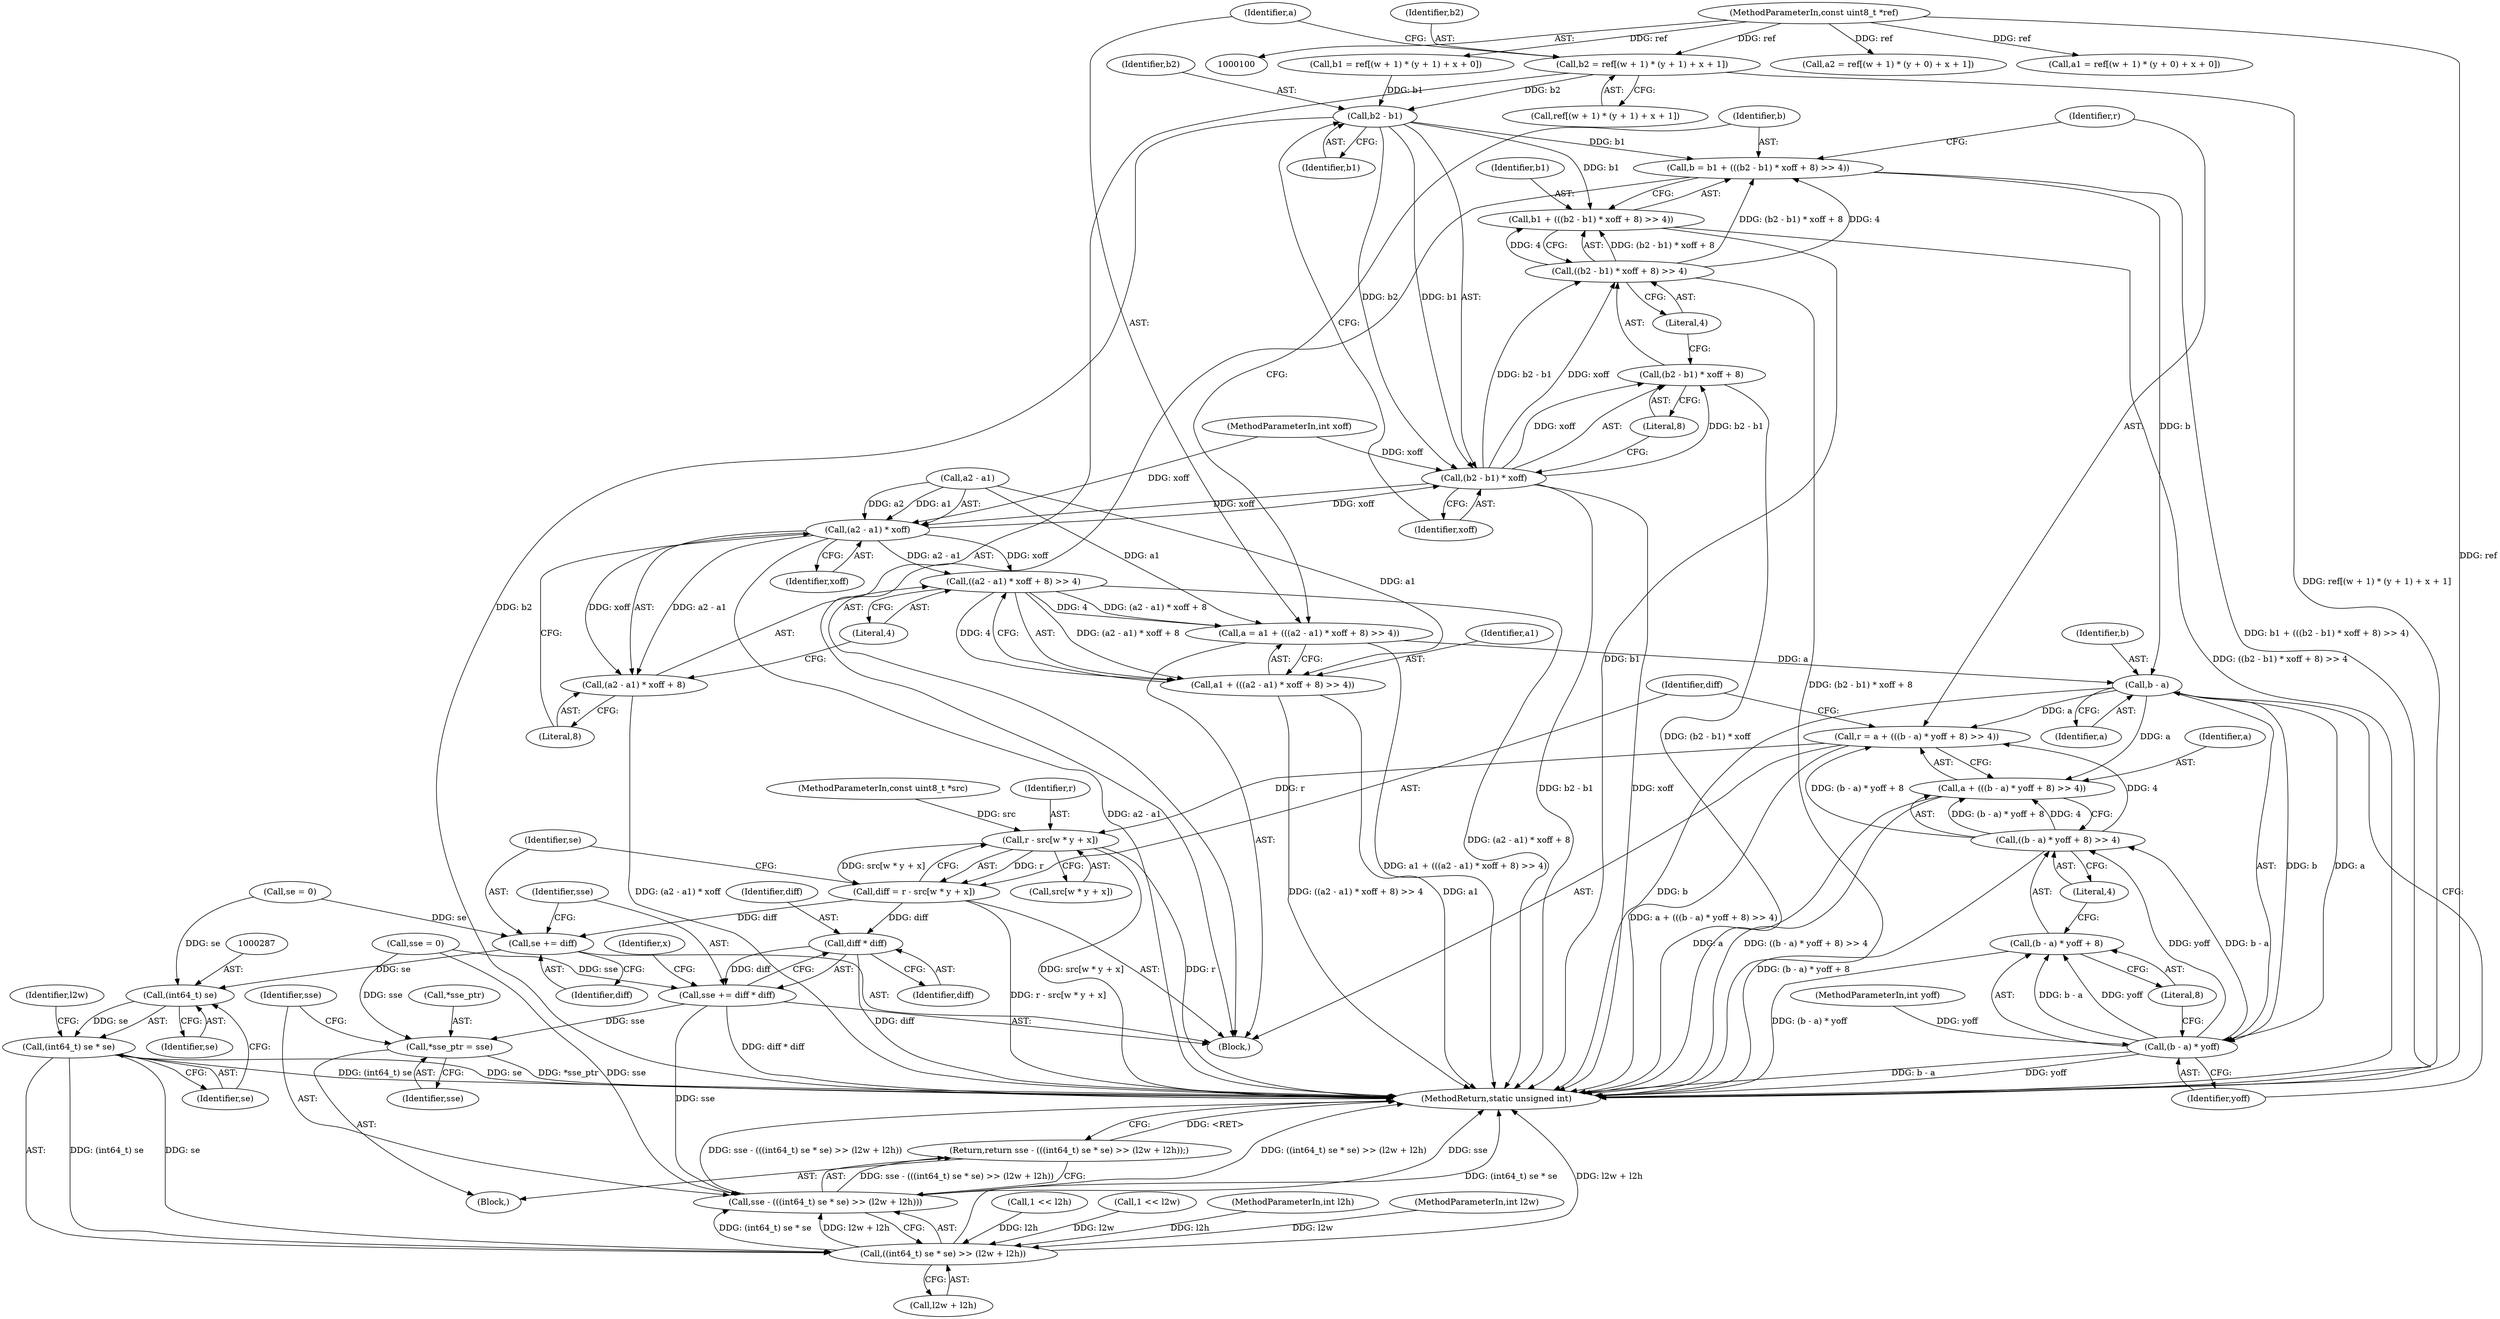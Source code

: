 digraph "1_Android_5a9753fca56f0eeb9f61e342b2fccffc364f9426_120@array" {
"1000200" [label="(Call,b2 = ref[(w + 1) * (y + 1) + x + 1])"];
"1000101" [label="(MethodParameterIn,const uint8_t *ref)"];
"1000237" [label="(Call,b2 - b1)"];
"1000230" [label="(Call,b = b1 + (((b2 - b1) * xoff + 8) >> 4))"];
"1000251" [label="(Call,b - a)"];
"1000244" [label="(Call,r = a + (((b - a) * yoff + 8) >> 4))"];
"1000260" [label="(Call,r - src[w * y + x])"];
"1000258" [label="(Call,diff = r - src[w * y + x])"];
"1000269" [label="(Call,se += diff)"];
"1000286" [label="(Call,(int64_t) se)"];
"1000285" [label="(Call,(int64_t) se * se)"];
"1000284" [label="(Call,((int64_t) se * se) >> (l2w + l2h))"];
"1000282" [label="(Call,sse - (((int64_t) se * se) >> (l2w + l2h)))"];
"1000281" [label="(Return,return sse - (((int64_t) se * se) >> (l2w + l2h));)"];
"1000274" [label="(Call,diff * diff)"];
"1000272" [label="(Call,sse += diff * diff)"];
"1000277" [label="(Call,*sse_ptr = sse)"];
"1000246" [label="(Call,a + (((b - a) * yoff + 8) >> 4))"];
"1000250" [label="(Call,(b - a) * yoff)"];
"1000248" [label="(Call,((b - a) * yoff + 8) >> 4)"];
"1000249" [label="(Call,(b - a) * yoff + 8)"];
"1000232" [label="(Call,b1 + (((b2 - b1) * xoff + 8) >> 4))"];
"1000236" [label="(Call,(b2 - b1) * xoff)"];
"1000222" [label="(Call,(a2 - a1) * xoff)"];
"1000220" [label="(Call,((a2 - a1) * xoff + 8) >> 4)"];
"1000216" [label="(Call,a = a1 + (((a2 - a1) * xoff + 8) >> 4))"];
"1000218" [label="(Call,a1 + (((a2 - a1) * xoff + 8) >> 4))"];
"1000221" [label="(Call,(a2 - a1) * xoff + 8)"];
"1000234" [label="(Call,((b2 - b1) * xoff + 8) >> 4)"];
"1000235" [label="(Call,(b2 - b1) * xoff + 8)"];
"1000242" [label="(Literal,4)"];
"1000220" [label="(Call,((a2 - a1) * xoff + 8) >> 4)"];
"1000258" [label="(Call,diff = r - src[w * y + x])"];
"1000232" [label="(Call,b1 + (((b2 - b1) * xoff + 8) >> 4))"];
"1000273" [label="(Identifier,sse)"];
"1000270" [label="(Identifier,se)"];
"1000277" [label="(Call,*sse_ptr = sse)"];
"1000219" [label="(Identifier,a1)"];
"1000271" [label="(Identifier,diff)"];
"1000290" [label="(Call,l2w + l2h)"];
"1000217" [label="(Identifier,a)"];
"1000240" [label="(Identifier,xoff)"];
"1000228" [label="(Literal,4)"];
"1000275" [label="(Identifier,diff)"];
"1000233" [label="(Identifier,b1)"];
"1000241" [label="(Literal,8)"];
"1000114" [label="(Call,sse = 0)"];
"1000234" [label="(Call,((b2 - b1) * xoff + 8) >> 4)"];
"1000236" [label="(Call,(b2 - b1) * xoff)"];
"1000227" [label="(Literal,8)"];
"1000126" [label="(Call,1 << l2h)"];
"1000247" [label="(Identifier,a)"];
"1000252" [label="(Identifier,b)"];
"1000291" [label="(Identifier,l2w)"];
"1000256" [label="(Literal,4)"];
"1000248" [label="(Call,((b - a) * yoff + 8) >> 4)"];
"1000251" [label="(Call,b - a)"];
"1000120" [label="(Call,1 << l2w)"];
"1000216" [label="(Call,a = a1 + (((a2 - a1) * xoff + 8) >> 4))"];
"1000200" [label="(Call,b2 = ref[(w + 1) * (y + 1) + x + 1])"];
"1000245" [label="(Identifier,r)"];
"1000168" [label="(Call,a2 = ref[(w + 1) * (y + 0) + x + 1])"];
"1000102" [label="(MethodParameterIn,const uint8_t *src)"];
"1000149" [label="(Identifier,x)"];
"1000244" [label="(Call,r = a + (((b - a) * yoff + 8) >> 4))"];
"1000272" [label="(Call,sse += diff * diff)"];
"1000226" [label="(Identifier,xoff)"];
"1000288" [label="(Identifier,se)"];
"1000260" [label="(Call,r - src[w * y + x])"];
"1000231" [label="(Identifier,b)"];
"1000285" [label="(Call,(int64_t) se * se)"];
"1000250" [label="(Call,(b - a) * yoff)"];
"1000281" [label="(Return,return sse - (((int64_t) se * se) >> (l2w + l2h));)"];
"1000249" [label="(Call,(b - a) * yoff + 8)"];
"1000222" [label="(Call,(a2 - a1) * xoff)"];
"1000104" [label="(MethodParameterIn,int l2h)"];
"1000110" [label="(Call,se = 0)"];
"1000101" [label="(MethodParameterIn,const uint8_t *ref)"];
"1000108" [label="(Block,)"];
"1000289" [label="(Identifier,se)"];
"1000230" [label="(Call,b = b1 + (((b2 - b1) * xoff + 8) >> 4))"];
"1000103" [label="(MethodParameterIn,int l2w)"];
"1000106" [label="(MethodParameterIn,int yoff)"];
"1000282" [label="(Call,sse - (((int64_t) se * se) >> (l2w + l2h)))"];
"1000269" [label="(Call,se += diff)"];
"1000253" [label="(Identifier,a)"];
"1000283" [label="(Identifier,sse)"];
"1000274" [label="(Call,diff * diff)"];
"1000280" [label="(Identifier,sse)"];
"1000152" [label="(Call,a1 = ref[(w + 1) * (y + 0) + x + 0])"];
"1000276" [label="(Identifier,diff)"];
"1000150" [label="(Block,)"];
"1000105" [label="(MethodParameterIn,int xoff)"];
"1000259" [label="(Identifier,diff)"];
"1000262" [label="(Call,src[w * y + x])"];
"1000254" [label="(Identifier,yoff)"];
"1000278" [label="(Call,*sse_ptr)"];
"1000221" [label="(Call,(a2 - a1) * xoff + 8)"];
"1000246" [label="(Call,a + (((b - a) * yoff + 8) >> 4))"];
"1000223" [label="(Call,a2 - a1)"];
"1000284" [label="(Call,((int64_t) se * se) >> (l2w + l2h))"];
"1000286" [label="(Call,(int64_t) se)"];
"1000184" [label="(Call,b1 = ref[(w + 1) * (y + 1) + x + 0])"];
"1000237" [label="(Call,b2 - b1)"];
"1000293" [label="(MethodReturn,static unsigned int)"];
"1000255" [label="(Literal,8)"];
"1000235" [label="(Call,(b2 - b1) * xoff + 8)"];
"1000202" [label="(Call,ref[(w + 1) * (y + 1) + x + 1])"];
"1000238" [label="(Identifier,b2)"];
"1000201" [label="(Identifier,b2)"];
"1000261" [label="(Identifier,r)"];
"1000218" [label="(Call,a1 + (((a2 - a1) * xoff + 8) >> 4))"];
"1000239" [label="(Identifier,b1)"];
"1000200" -> "1000150"  [label="AST: "];
"1000200" -> "1000202"  [label="CFG: "];
"1000201" -> "1000200"  [label="AST: "];
"1000202" -> "1000200"  [label="AST: "];
"1000217" -> "1000200"  [label="CFG: "];
"1000200" -> "1000293"  [label="DDG: ref[(w + 1) * (y + 1) + x + 1]"];
"1000101" -> "1000200"  [label="DDG: ref"];
"1000200" -> "1000237"  [label="DDG: b2"];
"1000101" -> "1000100"  [label="AST: "];
"1000101" -> "1000293"  [label="DDG: ref"];
"1000101" -> "1000152"  [label="DDG: ref"];
"1000101" -> "1000168"  [label="DDG: ref"];
"1000101" -> "1000184"  [label="DDG: ref"];
"1000237" -> "1000236"  [label="AST: "];
"1000237" -> "1000239"  [label="CFG: "];
"1000238" -> "1000237"  [label="AST: "];
"1000239" -> "1000237"  [label="AST: "];
"1000240" -> "1000237"  [label="CFG: "];
"1000237" -> "1000293"  [label="DDG: b2"];
"1000237" -> "1000230"  [label="DDG: b1"];
"1000237" -> "1000232"  [label="DDG: b1"];
"1000237" -> "1000236"  [label="DDG: b2"];
"1000237" -> "1000236"  [label="DDG: b1"];
"1000184" -> "1000237"  [label="DDG: b1"];
"1000230" -> "1000150"  [label="AST: "];
"1000230" -> "1000232"  [label="CFG: "];
"1000231" -> "1000230"  [label="AST: "];
"1000232" -> "1000230"  [label="AST: "];
"1000245" -> "1000230"  [label="CFG: "];
"1000230" -> "1000293"  [label="DDG: b1 + (((b2 - b1) * xoff + 8) >> 4)"];
"1000234" -> "1000230"  [label="DDG: (b2 - b1) * xoff + 8"];
"1000234" -> "1000230"  [label="DDG: 4"];
"1000230" -> "1000251"  [label="DDG: b"];
"1000251" -> "1000250"  [label="AST: "];
"1000251" -> "1000253"  [label="CFG: "];
"1000252" -> "1000251"  [label="AST: "];
"1000253" -> "1000251"  [label="AST: "];
"1000254" -> "1000251"  [label="CFG: "];
"1000251" -> "1000293"  [label="DDG: b"];
"1000251" -> "1000244"  [label="DDG: a"];
"1000251" -> "1000246"  [label="DDG: a"];
"1000251" -> "1000250"  [label="DDG: b"];
"1000251" -> "1000250"  [label="DDG: a"];
"1000216" -> "1000251"  [label="DDG: a"];
"1000244" -> "1000150"  [label="AST: "];
"1000244" -> "1000246"  [label="CFG: "];
"1000245" -> "1000244"  [label="AST: "];
"1000246" -> "1000244"  [label="AST: "];
"1000259" -> "1000244"  [label="CFG: "];
"1000244" -> "1000293"  [label="DDG: a + (((b - a) * yoff + 8) >> 4)"];
"1000248" -> "1000244"  [label="DDG: (b - a) * yoff + 8"];
"1000248" -> "1000244"  [label="DDG: 4"];
"1000244" -> "1000260"  [label="DDG: r"];
"1000260" -> "1000258"  [label="AST: "];
"1000260" -> "1000262"  [label="CFG: "];
"1000261" -> "1000260"  [label="AST: "];
"1000262" -> "1000260"  [label="AST: "];
"1000258" -> "1000260"  [label="CFG: "];
"1000260" -> "1000293"  [label="DDG: src[w * y + x]"];
"1000260" -> "1000293"  [label="DDG: r"];
"1000260" -> "1000258"  [label="DDG: r"];
"1000260" -> "1000258"  [label="DDG: src[w * y + x]"];
"1000102" -> "1000260"  [label="DDG: src"];
"1000258" -> "1000150"  [label="AST: "];
"1000259" -> "1000258"  [label="AST: "];
"1000270" -> "1000258"  [label="CFG: "];
"1000258" -> "1000293"  [label="DDG: r - src[w * y + x]"];
"1000258" -> "1000269"  [label="DDG: diff"];
"1000258" -> "1000274"  [label="DDG: diff"];
"1000269" -> "1000150"  [label="AST: "];
"1000269" -> "1000271"  [label="CFG: "];
"1000270" -> "1000269"  [label="AST: "];
"1000271" -> "1000269"  [label="AST: "];
"1000273" -> "1000269"  [label="CFG: "];
"1000110" -> "1000269"  [label="DDG: se"];
"1000269" -> "1000286"  [label="DDG: se"];
"1000286" -> "1000285"  [label="AST: "];
"1000286" -> "1000288"  [label="CFG: "];
"1000287" -> "1000286"  [label="AST: "];
"1000288" -> "1000286"  [label="AST: "];
"1000289" -> "1000286"  [label="CFG: "];
"1000286" -> "1000285"  [label="DDG: se"];
"1000110" -> "1000286"  [label="DDG: se"];
"1000285" -> "1000284"  [label="AST: "];
"1000285" -> "1000289"  [label="CFG: "];
"1000289" -> "1000285"  [label="AST: "];
"1000291" -> "1000285"  [label="CFG: "];
"1000285" -> "1000293"  [label="DDG: (int64_t) se"];
"1000285" -> "1000293"  [label="DDG: se"];
"1000285" -> "1000284"  [label="DDG: (int64_t) se"];
"1000285" -> "1000284"  [label="DDG: se"];
"1000284" -> "1000282"  [label="AST: "];
"1000284" -> "1000290"  [label="CFG: "];
"1000290" -> "1000284"  [label="AST: "];
"1000282" -> "1000284"  [label="CFG: "];
"1000284" -> "1000293"  [label="DDG: (int64_t) se * se"];
"1000284" -> "1000293"  [label="DDG: l2w + l2h"];
"1000284" -> "1000282"  [label="DDG: (int64_t) se * se"];
"1000284" -> "1000282"  [label="DDG: l2w + l2h"];
"1000120" -> "1000284"  [label="DDG: l2w"];
"1000103" -> "1000284"  [label="DDG: l2w"];
"1000126" -> "1000284"  [label="DDG: l2h"];
"1000104" -> "1000284"  [label="DDG: l2h"];
"1000282" -> "1000281"  [label="AST: "];
"1000283" -> "1000282"  [label="AST: "];
"1000281" -> "1000282"  [label="CFG: "];
"1000282" -> "1000293"  [label="DDG: sse - (((int64_t) se * se) >> (l2w + l2h))"];
"1000282" -> "1000293"  [label="DDG: ((int64_t) se * se) >> (l2w + l2h)"];
"1000282" -> "1000293"  [label="DDG: sse"];
"1000282" -> "1000281"  [label="DDG: sse - (((int64_t) se * se) >> (l2w + l2h))"];
"1000114" -> "1000282"  [label="DDG: sse"];
"1000272" -> "1000282"  [label="DDG: sse"];
"1000281" -> "1000108"  [label="AST: "];
"1000293" -> "1000281"  [label="CFG: "];
"1000281" -> "1000293"  [label="DDG: <RET>"];
"1000274" -> "1000272"  [label="AST: "];
"1000274" -> "1000276"  [label="CFG: "];
"1000275" -> "1000274"  [label="AST: "];
"1000276" -> "1000274"  [label="AST: "];
"1000272" -> "1000274"  [label="CFG: "];
"1000274" -> "1000293"  [label="DDG: diff"];
"1000274" -> "1000272"  [label="DDG: diff"];
"1000272" -> "1000150"  [label="AST: "];
"1000273" -> "1000272"  [label="AST: "];
"1000149" -> "1000272"  [label="CFG: "];
"1000272" -> "1000293"  [label="DDG: diff * diff"];
"1000114" -> "1000272"  [label="DDG: sse"];
"1000272" -> "1000277"  [label="DDG: sse"];
"1000277" -> "1000108"  [label="AST: "];
"1000277" -> "1000280"  [label="CFG: "];
"1000278" -> "1000277"  [label="AST: "];
"1000280" -> "1000277"  [label="AST: "];
"1000283" -> "1000277"  [label="CFG: "];
"1000277" -> "1000293"  [label="DDG: *sse_ptr"];
"1000114" -> "1000277"  [label="DDG: sse"];
"1000246" -> "1000248"  [label="CFG: "];
"1000247" -> "1000246"  [label="AST: "];
"1000248" -> "1000246"  [label="AST: "];
"1000246" -> "1000293"  [label="DDG: ((b - a) * yoff + 8) >> 4"];
"1000246" -> "1000293"  [label="DDG: a"];
"1000248" -> "1000246"  [label="DDG: (b - a) * yoff + 8"];
"1000248" -> "1000246"  [label="DDG: 4"];
"1000250" -> "1000249"  [label="AST: "];
"1000250" -> "1000254"  [label="CFG: "];
"1000254" -> "1000250"  [label="AST: "];
"1000255" -> "1000250"  [label="CFG: "];
"1000250" -> "1000293"  [label="DDG: b - a"];
"1000250" -> "1000293"  [label="DDG: yoff"];
"1000250" -> "1000248"  [label="DDG: b - a"];
"1000250" -> "1000248"  [label="DDG: yoff"];
"1000250" -> "1000249"  [label="DDG: b - a"];
"1000250" -> "1000249"  [label="DDG: yoff"];
"1000106" -> "1000250"  [label="DDG: yoff"];
"1000248" -> "1000256"  [label="CFG: "];
"1000249" -> "1000248"  [label="AST: "];
"1000256" -> "1000248"  [label="AST: "];
"1000248" -> "1000293"  [label="DDG: (b - a) * yoff + 8"];
"1000249" -> "1000255"  [label="CFG: "];
"1000255" -> "1000249"  [label="AST: "];
"1000256" -> "1000249"  [label="CFG: "];
"1000249" -> "1000293"  [label="DDG: (b - a) * yoff"];
"1000232" -> "1000234"  [label="CFG: "];
"1000233" -> "1000232"  [label="AST: "];
"1000234" -> "1000232"  [label="AST: "];
"1000232" -> "1000293"  [label="DDG: b1"];
"1000232" -> "1000293"  [label="DDG: ((b2 - b1) * xoff + 8) >> 4"];
"1000234" -> "1000232"  [label="DDG: (b2 - b1) * xoff + 8"];
"1000234" -> "1000232"  [label="DDG: 4"];
"1000236" -> "1000235"  [label="AST: "];
"1000236" -> "1000240"  [label="CFG: "];
"1000240" -> "1000236"  [label="AST: "];
"1000241" -> "1000236"  [label="CFG: "];
"1000236" -> "1000293"  [label="DDG: b2 - b1"];
"1000236" -> "1000293"  [label="DDG: xoff"];
"1000236" -> "1000222"  [label="DDG: xoff"];
"1000236" -> "1000234"  [label="DDG: b2 - b1"];
"1000236" -> "1000234"  [label="DDG: xoff"];
"1000236" -> "1000235"  [label="DDG: b2 - b1"];
"1000236" -> "1000235"  [label="DDG: xoff"];
"1000222" -> "1000236"  [label="DDG: xoff"];
"1000105" -> "1000236"  [label="DDG: xoff"];
"1000222" -> "1000221"  [label="AST: "];
"1000222" -> "1000226"  [label="CFG: "];
"1000223" -> "1000222"  [label="AST: "];
"1000226" -> "1000222"  [label="AST: "];
"1000227" -> "1000222"  [label="CFG: "];
"1000222" -> "1000293"  [label="DDG: a2 - a1"];
"1000222" -> "1000220"  [label="DDG: a2 - a1"];
"1000222" -> "1000220"  [label="DDG: xoff"];
"1000222" -> "1000221"  [label="DDG: a2 - a1"];
"1000222" -> "1000221"  [label="DDG: xoff"];
"1000223" -> "1000222"  [label="DDG: a2"];
"1000223" -> "1000222"  [label="DDG: a1"];
"1000105" -> "1000222"  [label="DDG: xoff"];
"1000220" -> "1000218"  [label="AST: "];
"1000220" -> "1000228"  [label="CFG: "];
"1000221" -> "1000220"  [label="AST: "];
"1000228" -> "1000220"  [label="AST: "];
"1000218" -> "1000220"  [label="CFG: "];
"1000220" -> "1000293"  [label="DDG: (a2 - a1) * xoff + 8"];
"1000220" -> "1000216"  [label="DDG: (a2 - a1) * xoff + 8"];
"1000220" -> "1000216"  [label="DDG: 4"];
"1000220" -> "1000218"  [label="DDG: (a2 - a1) * xoff + 8"];
"1000220" -> "1000218"  [label="DDG: 4"];
"1000216" -> "1000150"  [label="AST: "];
"1000216" -> "1000218"  [label="CFG: "];
"1000217" -> "1000216"  [label="AST: "];
"1000218" -> "1000216"  [label="AST: "];
"1000231" -> "1000216"  [label="CFG: "];
"1000216" -> "1000293"  [label="DDG: a1 + (((a2 - a1) * xoff + 8) >> 4)"];
"1000223" -> "1000216"  [label="DDG: a1"];
"1000219" -> "1000218"  [label="AST: "];
"1000218" -> "1000293"  [label="DDG: a1"];
"1000218" -> "1000293"  [label="DDG: ((a2 - a1) * xoff + 8) >> 4"];
"1000223" -> "1000218"  [label="DDG: a1"];
"1000221" -> "1000227"  [label="CFG: "];
"1000227" -> "1000221"  [label="AST: "];
"1000228" -> "1000221"  [label="CFG: "];
"1000221" -> "1000293"  [label="DDG: (a2 - a1) * xoff"];
"1000234" -> "1000242"  [label="CFG: "];
"1000235" -> "1000234"  [label="AST: "];
"1000242" -> "1000234"  [label="AST: "];
"1000234" -> "1000293"  [label="DDG: (b2 - b1) * xoff + 8"];
"1000235" -> "1000241"  [label="CFG: "];
"1000241" -> "1000235"  [label="AST: "];
"1000242" -> "1000235"  [label="CFG: "];
"1000235" -> "1000293"  [label="DDG: (b2 - b1) * xoff"];
}
